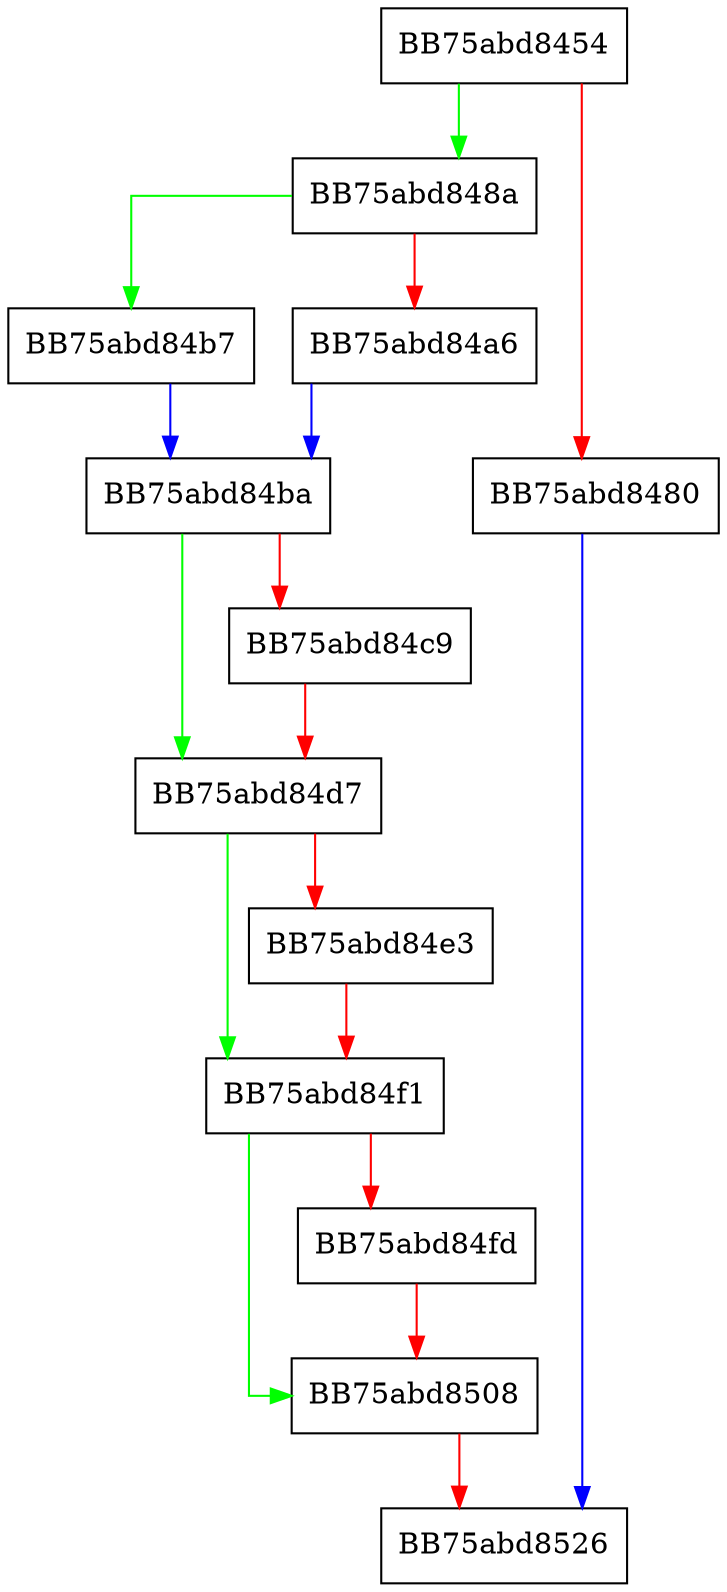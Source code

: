 digraph deflateEnd {
  node [shape="box"];
  graph [splines=ortho];
  BB75abd8454 -> BB75abd848a [color="green"];
  BB75abd8454 -> BB75abd8480 [color="red"];
  BB75abd8480 -> BB75abd8526 [color="blue"];
  BB75abd848a -> BB75abd84b7 [color="green"];
  BB75abd848a -> BB75abd84a6 [color="red"];
  BB75abd84a6 -> BB75abd84ba [color="blue"];
  BB75abd84b7 -> BB75abd84ba [color="blue"];
  BB75abd84ba -> BB75abd84d7 [color="green"];
  BB75abd84ba -> BB75abd84c9 [color="red"];
  BB75abd84c9 -> BB75abd84d7 [color="red"];
  BB75abd84d7 -> BB75abd84f1 [color="green"];
  BB75abd84d7 -> BB75abd84e3 [color="red"];
  BB75abd84e3 -> BB75abd84f1 [color="red"];
  BB75abd84f1 -> BB75abd8508 [color="green"];
  BB75abd84f1 -> BB75abd84fd [color="red"];
  BB75abd84fd -> BB75abd8508 [color="red"];
  BB75abd8508 -> BB75abd8526 [color="red"];
}